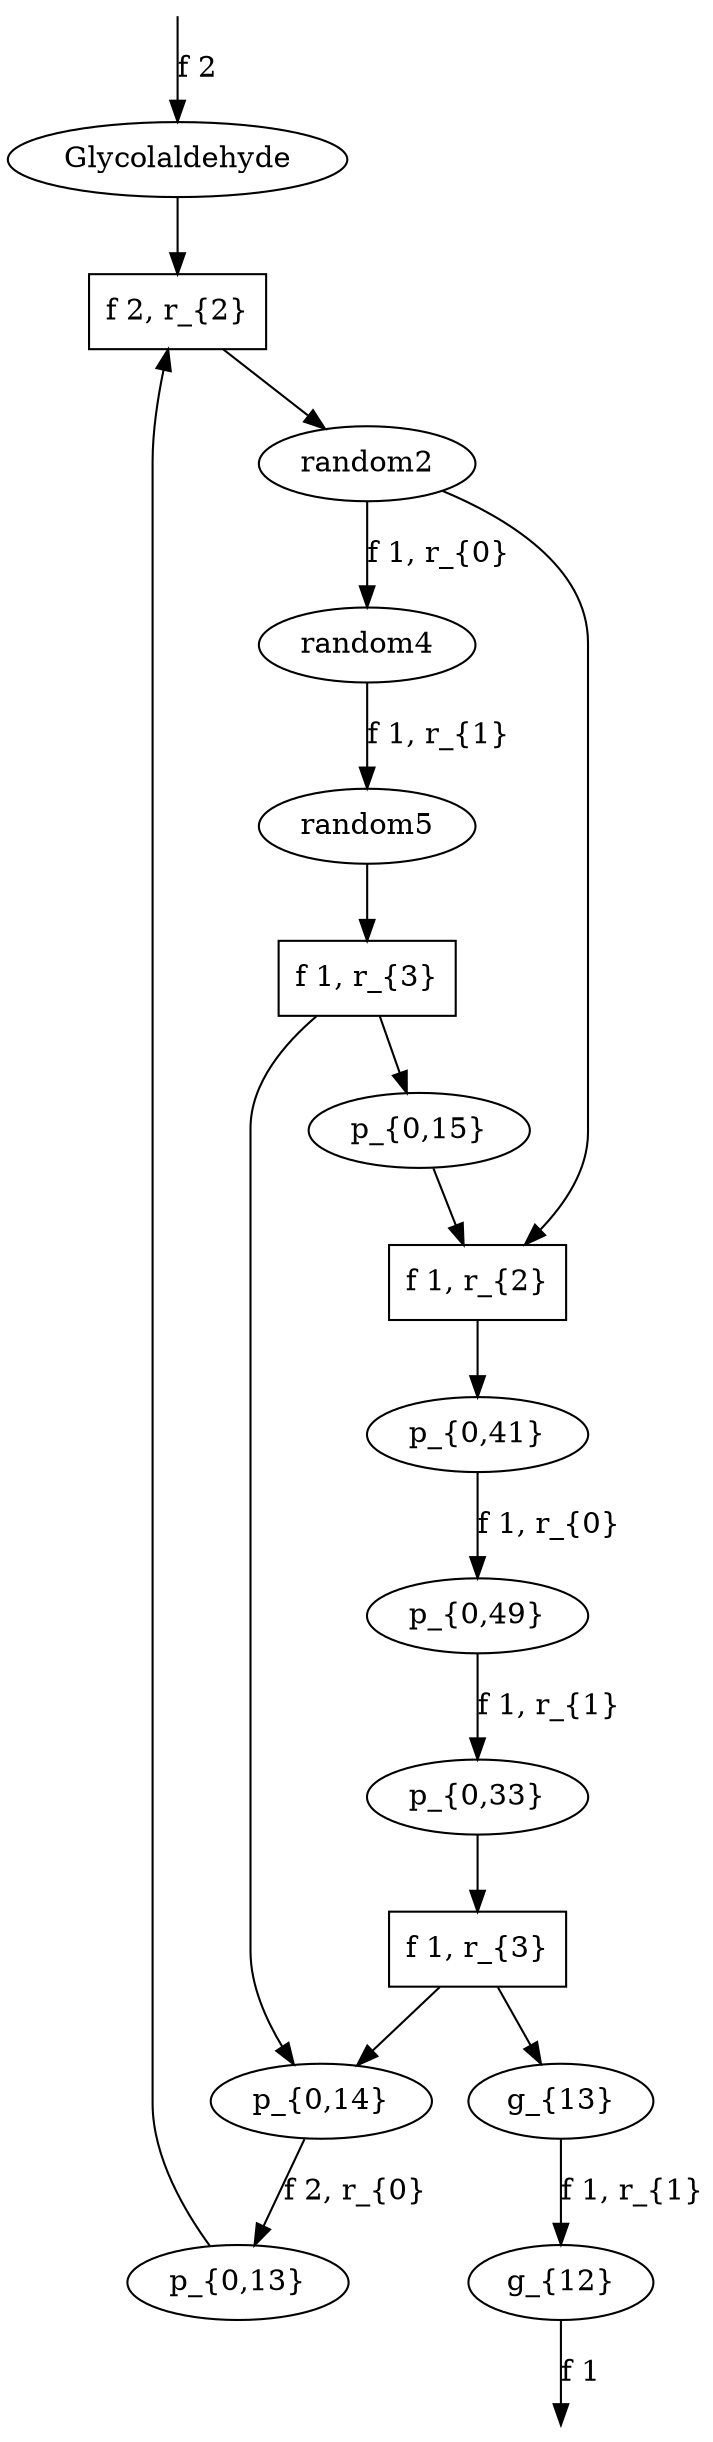 digraph g {
// id = 0, graphName = Formaldehyde
// id = 1, graphName = Glycolaldehyde
"1-0" [ shape=ellipse label="Glycolaldehyde" image="out/078_g_1_11311100.svg" ];
// id = 2, graphName = random1
// id = 3, graphName = random2
"3-0" [ shape=ellipse label="random2" image="out/080_g_3_11311100.svg" ];
// id = 4, graphName = random3
// id = 5, graphName = random4
"5-0" [ shape=ellipse label="random4" image="out/082_g_5_11311100.svg" ];
// id = 6, graphName = random5
"6-0" [ shape=ellipse label="random5" image="out/083_g_6_11311100.svg" ];
// id = 7, graphName = random6
// id = 8, graphName = random7
// id = 9, graphName = random8
// id = 10, graphName = g_{10}
// id = 11, graphName = g_{11}
// id = 12, graphName = g_{12}
"12-0" [ shape=ellipse label="g_{12}" image="out/089_g_12_11311100.svg" ];
// id = 13, graphName = g_{13}
"13-0" [ shape=ellipse label="g_{13}" image="out/090_g_13_11311100.svg" ];
// id = 32, graphName = p_{0,0}
// id = 34, graphName = p_{0,1}
// id = 36, graphName = p_{0,2}
// id = 38, graphName = p_{0,3}
// id = 40, graphName = p_{0,4}
// id = 43, graphName = p_{0,5}
// id = 47, graphName = p_{0,6}
// id = 49, graphName = p_{0,7}
// id = 51, graphName = p_{0,8}
// id = 53, graphName = p_{0,9}
// id = 55, graphName = p_{0,10}
// id = 57, graphName = p_{0,11}
// id = 59, graphName = p_{0,12}
// id = 63, graphName = p_{0,13}
"63-0" [ shape=ellipse label="p_{0,13}" image="out/118_g_132_11311100.svg" ];
// id = 65, graphName = p_{0,14}
"65-0" [ shape=ellipse label="p_{0,14}" image="out/120_g_133_11311100.svg" ];
// id = 66, graphName = p_{0,15}
"66-0" [ shape=ellipse label="p_{0,15}" image="out/122_g_134_11311100.svg" ];
// id = 68, graphName = p_{0,16}
// id = 71, graphName = p_{0,17}
// id = 73, graphName = p_{0,18}
// id = 75, graphName = p_{0,19}
// id = 77, graphName = p_{0,20}
// id = 79, graphName = p_{0,21}
// id = 81, graphName = p_{0,22}
// id = 83, graphName = p_{0,23}
// id = 85, graphName = p_{0,24}
// id = 91, graphName = p_{0,25}
// id = 93, graphName = p_{0,26}
// id = 95, graphName = p_{0,27}
// id = 97, graphName = p_{0,28}
// id = 99, graphName = p_{0,29}
// id = 105, graphName = p_{0,30}
// id = 107, graphName = p_{0,31}
// id = 109, graphName = p_{0,32}
// id = 113, graphName = p_{0,33}
"113-0" [ shape=ellipse label="p_{0,33}" image="out/158_g_373_11311100.svg" ];
// id = 116, graphName = p_{0,34}
// id = 119, graphName = p_{0,35}
// id = 121, graphName = p_{0,36}
// id = 123, graphName = p_{0,37}
// id = 125, graphName = p_{0,38}
// id = 127, graphName = p_{0,39}
// id = 129, graphName = p_{0,40}
// id = 131, graphName = p_{0,41}
"131-0" [ shape=ellipse label="p_{0,41}" image="out/174_g_386_11311100.svg" ];
// id = 134, graphName = p_{0,42}
// id = 137, graphName = p_{0,43}
// id = 153, graphName = p_{0,44}
// id = 156, graphName = p_{0,45}
// id = 159, graphName = p_{0,46}
// id = 163, graphName = p_{0,47}
// id = 165, graphName = p_{0,48}
// id = 167, graphName = p_{0,49}
"167-0" [ shape=ellipse label="p_{0,49}" image="out/190_g_471_11311100.svg" ];
// id = 172, graphName = p_{0,50}
// id = 174, graphName = p_{0,51}
// id = 181, graphName = p_{0,52}
// id = 201, graphName = p_{0,53}
// id = 207, graphName = p_{0,54}
// id = 209, graphName = p_{0,55}
// id = 211, graphName = p_{0,56}
// id = 67{ 'random5' }, 'Aldol Addition <-', { 'p_{0,14}' 'p_{0,15}' }
"67-0" [ shape=box label="f 1, r_{3}" ];
// id = 102{ 'Glycolaldehyde' 'p_{0,13}' }, 'Aldol Addition ->', { 'random2' }
"102-0" [ shape=box label="f 2, r_{2}" ];
// id = 132{ 'random2' 'p_{0,15}' }, 'Aldol Addition ->', { 'p_{0,41}' }
"132-0" [ shape=box label="f 1, r_{2}" ];
// id = 220{ 'p_{0,33}' }, 'Aldol Addition <-', { 'g_{13}' 'p_{0,14}' }
"220-0" [ shape=box label="f 1, r_{3}" ];
// id = 14{ 'random1' }, 'Keto-enol isomerization ->', { 'random3' }
// id = 15{ 'random2' }, 'Keto-enol isomerization ->', { 'random3' }
// id = 16{ 'random2' }, 'Keto-enol isomerization ->', { 'random4' }
"3-0" -> "5-0" [ label="f 1, r_{0}" ];
// id = 17{ 'random5' }, 'Keto-enol isomerization ->', { 'random4' }
// id = 18{ 'random6' }, 'Keto-enol isomerization ->', { 'random7' }
// id = 19{ 'random8' }, 'Keto-enol isomerization ->', { 'random7' }
// id = 20{ 'g_{10}' }, 'Keto-enol isomerization ->', { 'g_{11}' }
// id = 21{ 'g_{12}' }, 'Keto-enol isomerization ->', { 'g_{13}' }
// id = 22{ 'g_{12}' }, 'Keto-enol isomerization ->', { 'g_{11}' }
// id = 23{ 'random3' }, 'Keto-enol isomerization <-', { 'random2' }
// id = 24{ 'random3' }, 'Keto-enol isomerization <-', { 'random1' }
// id = 25{ 'random4' }, 'Keto-enol isomerization <-', { 'random5' }
"5-0" -> "6-0" [ label="f 1, r_{1}" ];
// id = 26{ 'random4' }, 'Keto-enol isomerization <-', { 'random2' }
// id = 27{ 'random7' }, 'Keto-enol isomerization <-', { 'random6' }
// id = 28{ 'random7' }, 'Keto-enol isomerization <-', { 'random8' }
// id = 29{ 'g_{11}' }, 'Keto-enol isomerization <-', { 'g_{10}' }
// id = 30{ 'g_{11}' }, 'Keto-enol isomerization <-', { 'g_{12}' }
// id = 31{ 'g_{13}' }, 'Keto-enol isomerization <-', { 'g_{12}' }
"13-0" -> "12-0" [ label="f 1, r_{1}" ];
// id = 33{ 'Formaldehyde' 'random3' }, 'Aldol Addition ->', { 'p_{0,0}' }
// id = 35{ 'Formaldehyde' 'random3' }, 'Aldol Addition ->', { 'p_{0,1}' }
// id = 37{ 'Formaldehyde' 'random4' }, 'Aldol Addition ->', { 'p_{0,2}' }
// id = 39{ 'Formaldehyde' 'random4' }, 'Aldol Addition ->', { 'p_{0,3}' }
// id = 41{ 'Formaldehyde' 'random7' }, 'Aldol Addition ->', { 'p_{0,4}' }
// id = 42{ 'Formaldehyde' 'random7' }, 'Aldol Addition ->', { 'p_{0,1}' }
// id = 44{ 'Formaldehyde' 'g_{11}' }, 'Aldol Addition ->', { 'p_{0,5}' }
// id = 45{ 'Formaldehyde' 'g_{11}' }, 'Aldol Addition ->', { 'random1' }
// id = 46{ 'Formaldehyde' 'g_{13}' }, 'Aldol Addition ->', { 'random8' }
// id = 48{ 'Glycolaldehyde' 'random3' }, 'Aldol Addition ->', { 'p_{0,6}' }
// id = 50{ 'Glycolaldehyde' 'random3' }, 'Aldol Addition ->', { 'p_{0,7}' }
// id = 52{ 'Glycolaldehyde' 'random4' }, 'Aldol Addition ->', { 'p_{0,8}' }
// id = 54{ 'Glycolaldehyde' 'random4' }, 'Aldol Addition ->', { 'p_{0,9}' }
// id = 56{ 'Glycolaldehyde' 'random7' }, 'Aldol Addition ->', { 'p_{0,10}' }
// id = 58{ 'Glycolaldehyde' 'random7' }, 'Aldol Addition ->', { 'p_{0,11}' }
// id = 60{ 'Glycolaldehyde' 'g_{11}' }, 'Aldol Addition ->', { 'p_{0,12}' }
// id = 61{ 'Glycolaldehyde' 'g_{11}' }, 'Aldol Addition ->', { 'p_{0,3}' }
// id = 62{ 'Glycolaldehyde' 'g_{13}' }, 'Aldol Addition ->', { 'p_{0,0}' }
// id = 64{ 'random2' }, 'Aldol Addition <-', { 'Glycolaldehyde' 'p_{0,13}' }
// id = 67{ 'random5' }, 'Aldol Addition <-', { 'p_{0,14}' 'p_{0,15}' }
"6-0" -> "67-0" [ ];
"67-0" -> "65-0" [ ];
"67-0" -> "66-0" [ ];
// id = 69{ 'random6' }, 'Aldol Addition <-', { 'p_{0,15}' 'p_{0,16}' }
// id = 70{ 'g_{10}' }, 'Aldol Addition <-', { 'Glycolaldehyde' 'p_{0,15}' }
// id = 72{ 'p_{0,0}' }, 'Keto-enol isomerization ->', { 'p_{0,17}' }
// id = 74{ 'p_{0,1}' }, 'Keto-enol isomerization ->', { 'p_{0,18}' }
// id = 76{ 'p_{0,3}' }, 'Keto-enol isomerization ->', { 'p_{0,19}' }
// id = 78{ 'p_{0,3}' }, 'Keto-enol isomerization ->', { 'p_{0,20}' }
// id = 80{ 'p_{0,6}' }, 'Keto-enol isomerization ->', { 'p_{0,21}' }
// id = 82{ 'p_{0,7}' }, 'Keto-enol isomerization ->', { 'p_{0,22}' }
// id = 84{ 'p_{0,9}' }, 'Keto-enol isomerization ->', { 'p_{0,23}' }
// id = 86{ 'p_{0,11}' }, 'Keto-enol isomerization ->', { 'p_{0,24}' }
// id = 87{ 'p_{0,14}' }, 'Keto-enol isomerization ->', { 'p_{0,13}' }
"65-0" -> "63-0" [ label="f 2, r_{0}" ];
// id = 88{ 'p_{0,16}' }, 'Keto-enol isomerization ->', { 'p_{0,13}' }
// id = 89{ 'p_{0,13}' }, 'Keto-enol isomerization <-', { 'p_{0,16}' }
// id = 90{ 'p_{0,13}' }, 'Keto-enol isomerization <-', { 'p_{0,14}' }
// id = 92{ 'p_{0,5}' 'p_{0,15}' }, 'Aldol Addition ->', { 'p_{0,25}' }
// id = 94{ 'p_{0,13}' 'p_{0,14}' }, 'Aldol Addition ->', { 'p_{0,26}' }
// id = 96{ 'p_{0,13}' 'p_{0,16}' }, 'Aldol Addition ->', { 'p_{0,27}' }
// id = 98{ 'g_{12}' 'p_{0,13}' }, 'Aldol Addition ->', { 'p_{0,28}' }
// id = 100{ 'g_{10}' 'p_{0,13}' }, 'Aldol Addition ->', { 'p_{0,29}' }
// id = 101{ 'Formaldehyde' 'p_{0,13}' }, 'Aldol Addition ->', { 'g_{12}' }
// id = 102{ 'Glycolaldehyde' 'p_{0,13}' }, 'Aldol Addition ->', { 'random2' }
"1-0" -> "102-0" [ ];
"63-0" -> "102-0" [ ];
"102-0" -> "3-0" [ ];
// id = 103{ 'p_{0,13}' 'p_{0,14}' }, 'Aldol Addition ->', { 'p_{0,2}' }
// id = 104{ 'p_{0,13}' 'p_{0,16}' }, 'Aldol Addition ->', { 'p_{0,4}' }
// id = 106{ 'g_{12}' 'p_{0,13}' }, 'Aldol Addition ->', { 'p_{0,30}' }
// id = 108{ 'g_{10}' 'p_{0,13}' }, 'Aldol Addition ->', { 'p_{0,31}' }
// id = 110{ 'Formaldehyde' 'p_{0,13}' }, 'Aldol Addition ->', { 'p_{0,32}' }
// id = 111{ 'Glycolaldehyde' 'p_{0,13}' }, 'Aldol Addition ->', { 'p_{0,5}' }
// id = 112{ 'p_{0,14}' 'p_{0,15}' }, 'Aldol Addition ->', { 'random5' }
// id = 114{ 'g_{13}' 'p_{0,14}' }, 'Aldol Addition ->', { 'p_{0,33}' }
// id = 115{ 'g_{11}' 'p_{0,14}' }, 'Aldol Addition ->', { 'p_{0,8}' }
// id = 117{ 'g_{11}' 'p_{0,14}' }, 'Aldol Addition ->', { 'p_{0,34}' }
// id = 118{ 'p_{0,15}' 'p_{0,16}' }, 'Aldol Addition ->', { 'random6' }
// id = 120{ 'random5' 'p_{0,15}' }, 'Aldol Addition ->', { 'p_{0,35}' }
// id = 122{ 'random6' 'p_{0,15}' }, 'Aldol Addition ->', { 'p_{0,36}' }
// id = 124{ 'random8' 'p_{0,15}' }, 'Aldol Addition ->', { 'p_{0,37}' }
// id = 126{ 'g_{12}' 'p_{0,15}' }, 'Aldol Addition ->', { 'p_{0,38}' }
// id = 128{ 'g_{10}' 'p_{0,15}' }, 'Aldol Addition ->', { 'p_{0,39}' }
// id = 130{ 'random1' 'p_{0,15}' }, 'Aldol Addition ->', { 'p_{0,40}' }
// id = 132{ 'random2' 'p_{0,15}' }, 'Aldol Addition ->', { 'p_{0,41}' }
"3-0" -> "132-0" [ ];
"66-0" -> "132-0" [ ];
"132-0" -> "131-0" [ ];
// id = 133{ 'Formaldehyde' 'p_{0,15}' }, 'Aldol Addition ->', { 'p_{0,14}' }
// id = 135{ 'g_{13}' 'p_{0,16}' }, 'Aldol Addition ->', { 'p_{0,42}' }
// id = 136{ 'g_{11}' 'p_{0,16}' }, 'Aldol Addition ->', { 'p_{0,10}' }
// id = 138{ 'g_{11}' 'p_{0,16}' }, 'Aldol Addition ->', { 'p_{0,43}' }
// id = 139{ 'p_{0,0}' }, 'Aldol Addition <-', { 'Glycolaldehyde' 'g_{13}' }
// id = 140{ 'p_{0,2}' }, 'Aldol Addition <-', { 'p_{0,13}' 'p_{0,14}' }
// id = 141{ 'p_{0,3}' }, 'Aldol Addition <-', { 'Glycolaldehyde' 'g_{11}' }
// id = 142{ 'p_{0,4}' }, 'Aldol Addition <-', { 'p_{0,13}' 'p_{0,16}' }
// id = 143{ 'p_{0,5}' }, 'Aldol Addition <-', { 'Glycolaldehyde' 'p_{0,13}' }
// id = 144{ 'p_{0,6}' }, 'Aldol Addition <-', { 'Glycolaldehyde' 'random3' }
// id = 145{ 'p_{0,7}' }, 'Aldol Addition <-', { 'Glycolaldehyde' 'random3' }
// id = 146{ 'p_{0,8}' }, 'Aldol Addition <-', { 'g_{11}' 'p_{0,14}' }
// id = 147{ 'p_{0,8}' }, 'Aldol Addition <-', { 'Glycolaldehyde' 'random4' }
// id = 148{ 'p_{0,9}' }, 'Aldol Addition <-', { 'Glycolaldehyde' 'random4' }
// id = 149{ 'p_{0,10}' }, 'Aldol Addition <-', { 'g_{11}' 'p_{0,16}' }
// id = 150{ 'p_{0,10}' }, 'Aldol Addition <-', { 'Glycolaldehyde' 'random7' }
// id = 151{ 'p_{0,11}' }, 'Aldol Addition <-', { 'Glycolaldehyde' 'random7' }
// id = 152{ 'p_{0,12}' }, 'Aldol Addition <-', { 'Glycolaldehyde' 'g_{11}' }
// id = 154{ 'p_{0,25}' }, 'Keto-enol isomerization ->', { 'p_{0,44}' }
// id = 155{ 'p_{0,26}' }, 'Keto-enol isomerization ->', { 'p_{0,20}' }
// id = 157{ 'p_{0,26}' }, 'Keto-enol isomerization ->', { 'p_{0,45}' }
// id = 158{ 'p_{0,27}' }, 'Keto-enol isomerization ->', { 'p_{0,18}' }
// id = 160{ 'p_{0,27}' }, 'Keto-enol isomerization ->', { 'p_{0,46}' }
// id = 161{ 'p_{0,28}' }, 'Keto-enol isomerization ->', { 'p_{0,22}' }
// id = 162{ 'p_{0,28}' }, 'Keto-enol isomerization ->', { 'p_{0,44}' }
// id = 164{ 'p_{0,29}' }, 'Keto-enol isomerization ->', { 'p_{0,47}' }
// id = 166{ 'p_{0,29}' }, 'Keto-enol isomerization ->', { 'p_{0,48}' }
// id = 168{ 'p_{0,33}' }, 'Keto-enol isomerization ->', { 'p_{0,49}' }
// id = 169{ 'p_{0,34}' }, 'Keto-enol isomerization ->', { 'p_{0,47}' }
// id = 170{ 'p_{0,34}' }, 'Keto-enol isomerization ->', { 'p_{0,23}' }
// id = 171{ 'p_{0,35}' }, 'Keto-enol isomerization ->', { 'p_{0,48}' }
// id = 173{ 'p_{0,36}' }, 'Keto-enol isomerization ->', { 'p_{0,50}' }
// id = 175{ 'p_{0,37}' }, 'Keto-enol isomerization ->', { 'p_{0,51}' }
// id = 176{ 'p_{0,38}' }, 'Keto-enol isomerization ->', { 'p_{0,17}' }
// id = 177{ 'p_{0,39}' }, 'Keto-enol isomerization ->', { 'p_{0,45}' }
// id = 178{ 'p_{0,40}' }, 'Keto-enol isomerization ->', { 'p_{0,21}' }
// id = 179{ 'p_{0,41}' }, 'Keto-enol isomerization ->', { 'p_{0,49}' }
"131-0" -> "167-0" [ label="f 1, r_{0}" ];
// id = 180{ 'p_{0,42}' }, 'Keto-enol isomerization ->', { 'p_{0,51}' }
// id = 182{ 'p_{0,43}' }, 'Keto-enol isomerization ->', { 'p_{0,52}' }
// id = 183{ 'p_{0,43}' }, 'Keto-enol isomerization ->', { 'p_{0,24}' }
// id = 184{ 'p_{0,17}' }, 'Keto-enol isomerization <-', { 'p_{0,38}' }
// id = 185{ 'p_{0,17}' }, 'Keto-enol isomerization <-', { 'p_{0,0}' }
// id = 186{ 'p_{0,18}' }, 'Keto-enol isomerization <-', { 'p_{0,1}' }
// id = 187{ 'p_{0,18}' }, 'Keto-enol isomerization <-', { 'p_{0,27}' }
// id = 188{ 'p_{0,19}' }, 'Keto-enol isomerization <-', { 'p_{0,3}' }
// id = 189{ 'p_{0,20}' }, 'Keto-enol isomerization <-', { 'p_{0,26}' }
// id = 190{ 'p_{0,20}' }, 'Keto-enol isomerization <-', { 'p_{0,3}' }
// id = 191{ 'p_{0,21}' }, 'Keto-enol isomerization <-', { 'p_{0,40}' }
// id = 192{ 'p_{0,21}' }, 'Keto-enol isomerization <-', { 'p_{0,6}' }
// id = 193{ 'p_{0,22}' }, 'Keto-enol isomerization <-', { 'p_{0,7}' }
// id = 194{ 'p_{0,22}' }, 'Keto-enol isomerization <-', { 'p_{0,28}' }
// id = 195{ 'p_{0,23}' }, 'Keto-enol isomerization <-', { 'p_{0,9}' }
// id = 196{ 'p_{0,23}' }, 'Keto-enol isomerization <-', { 'p_{0,34}' }
// id = 197{ 'p_{0,24}' }, 'Keto-enol isomerization <-', { 'p_{0,43}' }
// id = 198{ 'p_{0,24}' }, 'Keto-enol isomerization <-', { 'p_{0,11}' }
// id = 199{ 'Formaldehyde' 'p_{0,17}' }, 'Aldol Addition ->', { 'p_{0,30}' }
// id = 200{ 'Formaldehyde' 'p_{0,17}' }, 'Aldol Addition ->', { 'p_{0,7}' }
// id = 202{ 'Formaldehyde' 'p_{0,18}' }, 'Aldol Addition ->', { 'p_{0,53}' }
// id = 203{ 'Formaldehyde' 'p_{0,18}' }, 'Aldol Addition ->', { 'p_{0,42}' }
// id = 204{ 'Formaldehyde' 'p_{0,19}' }, 'Aldol Addition ->', { 'p_{0,7}' }
// id = 205{ 'Formaldehyde' 'p_{0,20}' }, 'Aldol Addition ->', { 'p_{0,33}' }
// id = 206{ 'Formaldehyde' 'p_{0,20}' }, 'Aldol Addition ->', { 'p_{0,11}' }
// id = 208{ 'p_{0,15}' 'p_{0,32}' }, 'Aldol Addition ->', { 'p_{0,54}' }
// id = 210{ 'p_{0,13}' 'p_{0,32}' }, 'Aldol Addition ->', { 'p_{0,55}' }
// id = 212{ 'p_{0,13}' 'p_{0,32}' }, 'Aldol Addition ->', { 'p_{0,56}' }
// id = 213{ 'p_{0,25}' }, 'Aldol Addition <-', { 'p_{0,5}' 'p_{0,15}' }
// id = 214{ 'p_{0,26}' }, 'Aldol Addition <-', { 'p_{0,13}' 'p_{0,14}' }
// id = 215{ 'p_{0,27}' }, 'Aldol Addition <-', { 'p_{0,13}' 'p_{0,16}' }
// id = 216{ 'p_{0,28}' }, 'Aldol Addition <-', { 'g_{12}' 'p_{0,13}' }
// id = 217{ 'p_{0,29}' }, 'Aldol Addition <-', { 'g_{10}' 'p_{0,13}' }
// id = 218{ 'p_{0,30}' }, 'Aldol Addition <-', { 'g_{12}' 'p_{0,13}' }
// id = 219{ 'p_{0,31}' }, 'Aldol Addition <-', { 'g_{10}' 'p_{0,13}' }
// id = 220{ 'p_{0,33}' }, 'Aldol Addition <-', { 'g_{13}' 'p_{0,14}' }
"113-0" -> "220-0" [ ];
"220-0" -> "13-0" [ ];
"220-0" -> "65-0" [ ];
// id = 221{ 'p_{0,34}' }, 'Aldol Addition <-', { 'g_{11}' 'p_{0,14}' }
// id = 222{ 'p_{0,35}' }, 'Aldol Addition <-', { 'random5' 'p_{0,15}' }
// id = 223{ 'p_{0,36}' }, 'Aldol Addition <-', { 'random6' 'p_{0,15}' }
// id = 224{ 'p_{0,37}' }, 'Aldol Addition <-', { 'random8' 'p_{0,15}' }
// id = 225{ 'p_{0,38}' }, 'Aldol Addition <-', { 'g_{12}' 'p_{0,15}' }
// id = 226{ 'p_{0,39}' }, 'Aldol Addition <-', { 'g_{10}' 'p_{0,15}' }
// id = 227{ 'p_{0,40}' }, 'Aldol Addition <-', { 'random1' 'p_{0,15}' }
// id = 228{ 'p_{0,41}' }, 'Aldol Addition <-', { 'random2' 'p_{0,15}' }
// id = 229{ 'p_{0,42}' }, 'Aldol Addition <-', { 'g_{13}' 'p_{0,16}' }
// id = 230{ 'p_{0,43}' }, 'Aldol Addition <-', { 'g_{11}' 'p_{0,16}' }
// id = 231{ 'p_{0,54}' }, 'Keto-enol isomerization ->', { 'p_{0,46}' }
// id = 232{ 'p_{0,55}' }, 'Keto-enol isomerization ->', { 'p_{0,52}' }
// id = 233{ 'p_{0,55}' }, 'Keto-enol isomerization ->', { 'p_{0,50}' }
// id = 234{ 'p_{0,44}' }, 'Keto-enol isomerization <-', { 'p_{0,25}' }
// id = 235{ 'p_{0,44}' }, 'Keto-enol isomerization <-', { 'p_{0,28}' }
// id = 236{ 'p_{0,45}' }, 'Keto-enol isomerization <-', { 'p_{0,39}' }
// id = 237{ 'p_{0,45}' }, 'Keto-enol isomerization <-', { 'p_{0,26}' }
// id = 238{ 'p_{0,46}' }, 'Keto-enol isomerization <-', { 'p_{0,54}' }
// id = 239{ 'p_{0,46}' }, 'Keto-enol isomerization <-', { 'p_{0,27}' }
// id = 240{ 'p_{0,47}' }, 'Keto-enol isomerization <-', { 'p_{0,29}' }
// id = 241{ 'p_{0,47}' }, 'Keto-enol isomerization <-', { 'p_{0,34}' }
// id = 242{ 'p_{0,48}' }, 'Keto-enol isomerization <-', { 'p_{0,35}' }
// id = 243{ 'p_{0,48}' }, 'Keto-enol isomerization <-', { 'p_{0,29}' }
// id = 244{ 'p_{0,49}' }, 'Keto-enol isomerization <-', { 'p_{0,41}' }
// id = 245{ 'p_{0,49}' }, 'Keto-enol isomerization <-', { 'p_{0,33}' }
"167-0" -> "113-0" [ label="f 1, r_{1}" ];
// id = 246{ 'p_{0,50}' }, 'Keto-enol isomerization <-', { 'p_{0,36}' }
// id = 247{ 'p_{0,50}' }, 'Keto-enol isomerization <-', { 'p_{0,55}' }
// id = 248{ 'p_{0,51}' }, 'Keto-enol isomerization <-', { 'p_{0,37}' }
// id = 249{ 'p_{0,51}' }, 'Keto-enol isomerization <-', { 'p_{0,42}' }
// id = 250{ 'p_{0,52}' }, 'Keto-enol isomerization <-', { 'p_{0,43}' }
// id = 251{ 'p_{0,52}' }, 'Keto-enol isomerization <-', { 'p_{0,55}' }
// id = 252{ 'Formaldehyde' 'p_{0,45}' }, 'Aldol Addition ->', { 'p_{0,31}' }
// id = 253{ 'Formaldehyde' 'p_{0,45}' }, 'Aldol Addition ->', { 'p_{0,34}' }
// id = 254{ 'Formaldehyde' 'p_{0,46}' }, 'Aldol Addition ->', { 'p_{0,56}' }
// id = 255{ 'Formaldehyde' 'p_{0,46}' }, 'Aldol Addition ->', { 'p_{0,43}' }
// id = 256{ 'p_{0,54}' }, 'Aldol Addition <-', { 'p_{0,15}' 'p_{0,32}' }
// id = 257{ 'p_{0,55}' }, 'Aldol Addition <-', { 'p_{0,13}' 'p_{0,32}' }
// id = 258{ 'p_{0,56}' }, 'Aldol Addition <-', { 'p_{0,13}' 'p_{0,32}' }
// inFlow/outFlow, id = 1-0, graphName = Glycolaldehyde, inFlow = 2, outFlow = 0
"1-0-IOFlow" [ shape=point style=invis label="" ];
"1-0-IOFlow" -> "1-0" [ label="f 2" ];
// inFlow/outFlow, id = 12-0, graphName = g_{12}, inFlow = 0, outFlow = 1
"12-0-IOFlow" [ shape=point style=invis label="" ];
"12-0" -> "12-0-IOFlow" [ label="f 1" ];
}
